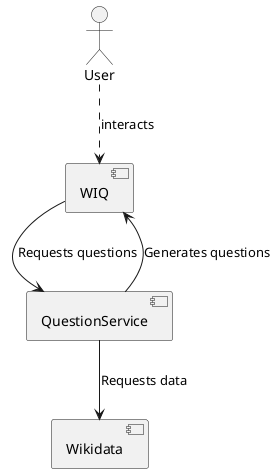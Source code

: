 @startuml BusinessContext

actor User
component  WIQ
component QuestionService
component Wikidata

User ..> WIQ : interacts
WIQ --> QuestionService :  Requests questions
QuestionService --> WIQ : Generates questions
QuestionService --> Wikidata : Requests data

@enduml
